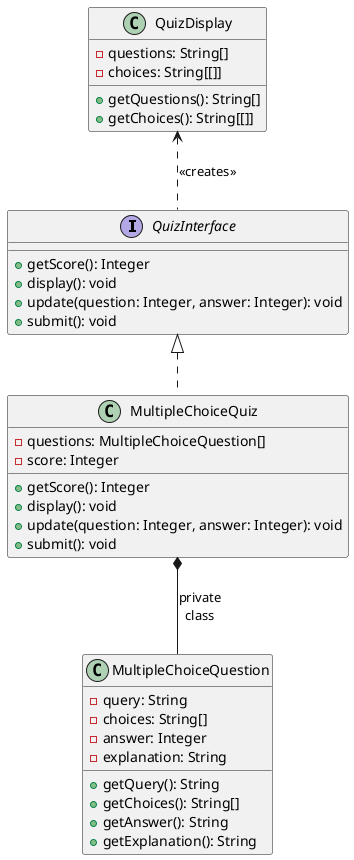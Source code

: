 @startuml
interface QuizInterface
{
+getScore(): Integer
+display(): void
+update(question: Integer, answer: Integer): void
+submit(): void
}

class MultipleChoiceQuiz
{
-questions: MultipleChoiceQuestion[]
-score: Integer

+getScore(): Integer
+display(): void
+update(question: Integer, answer: Integer): void
+submit(): void
}

class MultipleChoiceQuestion
{
-query: String
-choices: String[]
-answer: Integer
-explanation: String

+getQuery(): String
+getChoices(): String[]
+getAnswer(): String
+getExplanation(): String
}

class QuizDisplay
{
-questions: String[]
-choices: String[[]]

+getQuestions(): String[]
+getChoices(): String[[]]
}

QuizDisplay <.. QuizInterface: <<creates>>
QuizInterface <|.. MultipleChoiceQuiz
MultipleChoiceQuiz *-- MultipleChoiceQuestion: private\nclass
@enduml